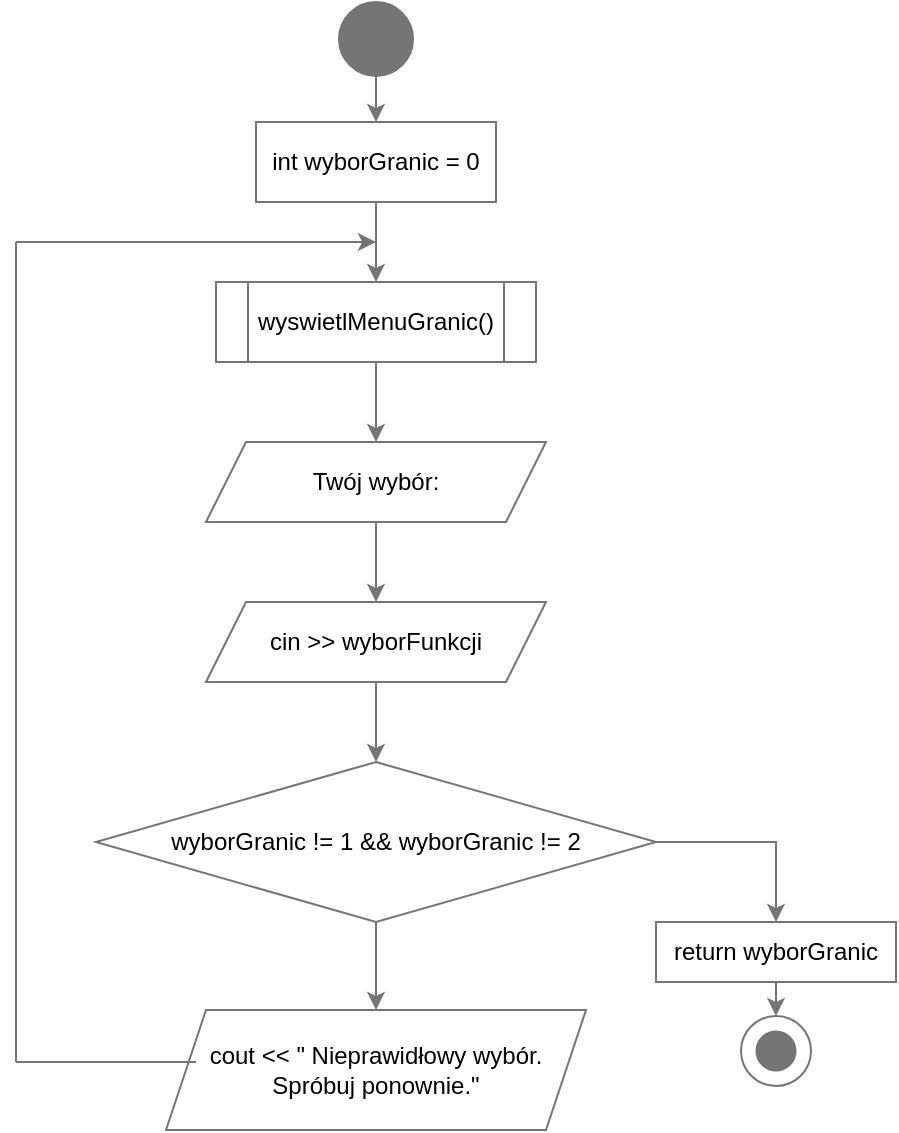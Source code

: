 <mxfile version="26.0.11">
  <diagram name="Страница — 1" id="QKCJFVxiNmbFHVc74E6L">
    <mxGraphModel dx="875" dy="464" grid="1" gridSize="10" guides="1" tooltips="1" connect="1" arrows="1" fold="1" page="1" pageScale="1" pageWidth="827" pageHeight="1169" math="0" shadow="0">
      <root>
        <mxCell id="0" />
        <mxCell id="1" parent="0" />
        <mxCell id="nqt-i7BVtpRC-XTgqrte-1" value="" style="ellipse;whiteSpace=wrap;html=1;aspect=fixed;strokeColor=#757575;" parent="1" vertex="1">
          <mxGeometry x="562.5" y="567" width="35" height="35" as="geometry" />
        </mxCell>
        <mxCell id="nqt-i7BVtpRC-XTgqrte-2" value="" style="ellipse;whiteSpace=wrap;html=1;aspect=fixed;strokeColor=#757575;fillColor=#757575;" parent="1" vertex="1">
          <mxGeometry x="570.25" y="574.75" width="19.5" height="19.5" as="geometry" />
        </mxCell>
        <mxCell id="nqt-i7BVtpRC-XTgqrte-12" value="" style="edgeStyle=orthogonalEdgeStyle;rounded=0;orthogonalLoop=1;jettySize=auto;html=1;strokeColor=#757575;" parent="1" source="nqt-i7BVtpRC-XTgqrte-3" target="nqt-i7BVtpRC-XTgqrte-6" edge="1">
          <mxGeometry relative="1" as="geometry" />
        </mxCell>
        <mxCell id="nqt-i7BVtpRC-XTgqrte-3" value="int wyborGranic = 0" style="rounded=0;whiteSpace=wrap;html=1;strokeColor=#757575;" parent="1" vertex="1">
          <mxGeometry x="320" y="120" width="120" height="40" as="geometry" />
        </mxCell>
        <mxCell id="nqt-i7BVtpRC-XTgqrte-11" style="edgeStyle=orthogonalEdgeStyle;rounded=0;orthogonalLoop=1;jettySize=auto;html=1;exitX=0.5;exitY=1;exitDx=0;exitDy=0;strokeColor=#757575;" parent="1" source="nqt-i7BVtpRC-XTgqrte-6" target="nqt-i7BVtpRC-XTgqrte-7" edge="1">
          <mxGeometry relative="1" as="geometry" />
        </mxCell>
        <mxCell id="nqt-i7BVtpRC-XTgqrte-6" value="wyswietlMenuGranic()" style="shape=process;whiteSpace=wrap;html=1;backgroundOutline=1;strokeColor=#757575;" parent="1" vertex="1">
          <mxGeometry x="300" y="200" width="160" height="40" as="geometry" />
        </mxCell>
        <mxCell id="nqt-i7BVtpRC-XTgqrte-10" style="edgeStyle=orthogonalEdgeStyle;rounded=0;orthogonalLoop=1;jettySize=auto;html=1;exitX=0.5;exitY=1;exitDx=0;exitDy=0;entryX=0.5;entryY=0;entryDx=0;entryDy=0;strokeColor=#757575;" parent="1" source="nqt-i7BVtpRC-XTgqrte-7" target="nqt-i7BVtpRC-XTgqrte-8" edge="1">
          <mxGeometry relative="1" as="geometry" />
        </mxCell>
        <mxCell id="nqt-i7BVtpRC-XTgqrte-7" value="Twój wybór:" style="shape=parallelogram;perimeter=parallelogramPerimeter;whiteSpace=wrap;html=1;fixedSize=1;strokeColor=#757575;" parent="1" vertex="1">
          <mxGeometry x="295" y="280" width="170" height="40" as="geometry" />
        </mxCell>
        <mxCell id="nqt-i7BVtpRC-XTgqrte-14" style="edgeStyle=orthogonalEdgeStyle;rounded=0;orthogonalLoop=1;jettySize=auto;html=1;exitX=0.5;exitY=1;exitDx=0;exitDy=0;entryX=0.5;entryY=0;entryDx=0;entryDy=0;strokeColor=#757575;" parent="1" source="nqt-i7BVtpRC-XTgqrte-8" target="nqt-i7BVtpRC-XTgqrte-9" edge="1">
          <mxGeometry relative="1" as="geometry" />
        </mxCell>
        <mxCell id="nqt-i7BVtpRC-XTgqrte-8" value="cin &amp;gt;&amp;gt; wyborFunkcji" style="shape=parallelogram;perimeter=parallelogramPerimeter;whiteSpace=wrap;html=1;fixedSize=1;strokeColor=#757575;" parent="1" vertex="1">
          <mxGeometry x="295" y="360" width="170" height="40" as="geometry" />
        </mxCell>
        <mxCell id="r1O5XjH7Dip_zGiXYmBZ-2" style="edgeStyle=orthogonalEdgeStyle;rounded=0;orthogonalLoop=1;jettySize=auto;html=1;exitX=1;exitY=0.5;exitDx=0;exitDy=0;entryX=0.5;entryY=0;entryDx=0;entryDy=0;strokeColor=#757575;" edge="1" parent="1" source="nqt-i7BVtpRC-XTgqrte-9" target="nqt-i7BVtpRC-XTgqrte-18">
          <mxGeometry relative="1" as="geometry" />
        </mxCell>
        <mxCell id="r1O5XjH7Dip_zGiXYmBZ-3" style="edgeStyle=orthogonalEdgeStyle;rounded=0;orthogonalLoop=1;jettySize=auto;html=1;exitX=0.5;exitY=1;exitDx=0;exitDy=0;strokeColor=#757575;" edge="1" parent="1" source="nqt-i7BVtpRC-XTgqrte-9" target="nqt-i7BVtpRC-XTgqrte-16">
          <mxGeometry relative="1" as="geometry" />
        </mxCell>
        <mxCell id="nqt-i7BVtpRC-XTgqrte-9" value="wyborGranic != 1 &amp;amp;&amp;amp; wyborGranic != 2" style="rhombus;whiteSpace=wrap;html=1;strokeColor=#757575;" parent="1" vertex="1">
          <mxGeometry x="240" y="440" width="280" height="80" as="geometry" />
        </mxCell>
        <mxCell id="nqt-i7BVtpRC-XTgqrte-16" value="cout &amp;lt;&amp;lt; &quot; Nieprawidłowy wybór. Spróbuj ponownie.&quot;" style="shape=parallelogram;perimeter=parallelogramPerimeter;whiteSpace=wrap;html=1;fixedSize=1;strokeColor=#757575;" parent="1" vertex="1">
          <mxGeometry x="275" y="564" width="210" height="60" as="geometry" />
        </mxCell>
        <mxCell id="nqt-i7BVtpRC-XTgqrte-22" style="edgeStyle=orthogonalEdgeStyle;rounded=0;orthogonalLoop=1;jettySize=auto;html=1;exitX=0.5;exitY=1;exitDx=0;exitDy=0;entryX=0.5;entryY=0;entryDx=0;entryDy=0;strokeColor=#757575;" parent="1" source="nqt-i7BVtpRC-XTgqrte-18" target="nqt-i7BVtpRC-XTgqrte-1" edge="1">
          <mxGeometry relative="1" as="geometry" />
        </mxCell>
        <mxCell id="nqt-i7BVtpRC-XTgqrte-18" value="return wyborGranic" style="rounded=0;whiteSpace=wrap;html=1;strokeColor=#757575;" parent="1" vertex="1">
          <mxGeometry x="520" y="520" width="120" height="30" as="geometry" />
        </mxCell>
        <mxCell id="nqt-i7BVtpRC-XTgqrte-21" style="edgeStyle=orthogonalEdgeStyle;rounded=0;orthogonalLoop=1;jettySize=auto;html=1;exitX=0.5;exitY=1;exitDx=0;exitDy=0;entryX=0.5;entryY=0;entryDx=0;entryDy=0;strokeColor=#757575;" parent="1" source="nqt-i7BVtpRC-XTgqrte-20" target="nqt-i7BVtpRC-XTgqrte-3" edge="1">
          <mxGeometry relative="1" as="geometry" />
        </mxCell>
        <mxCell id="nqt-i7BVtpRC-XTgqrte-20" value="" style="ellipse;whiteSpace=wrap;html=1;aspect=fixed;fillColor=#757575;strokeColor=#757575;" parent="1" vertex="1">
          <mxGeometry x="361.5" y="60" width="37" height="37" as="geometry" />
        </mxCell>
        <mxCell id="r1O5XjH7Dip_zGiXYmBZ-5" value="" style="endArrow=none;html=1;rounded=0;strokeColor=#757575;" edge="1" parent="1">
          <mxGeometry width="50" height="50" relative="1" as="geometry">
            <mxPoint x="200" y="590" as="sourcePoint" />
            <mxPoint x="290" y="590" as="targetPoint" />
          </mxGeometry>
        </mxCell>
        <mxCell id="r1O5XjH7Dip_zGiXYmBZ-6" value="" style="endArrow=none;html=1;rounded=0;strokeColor=#757575;" edge="1" parent="1">
          <mxGeometry width="50" height="50" relative="1" as="geometry">
            <mxPoint x="200" y="590" as="sourcePoint" />
            <mxPoint x="200" y="180" as="targetPoint" />
          </mxGeometry>
        </mxCell>
        <mxCell id="r1O5XjH7Dip_zGiXYmBZ-7" value="" style="endArrow=classic;html=1;rounded=0;strokeColor=#757575;" edge="1" parent="1">
          <mxGeometry width="50" height="50" relative="1" as="geometry">
            <mxPoint x="200" y="180" as="sourcePoint" />
            <mxPoint x="380" y="180" as="targetPoint" />
          </mxGeometry>
        </mxCell>
      </root>
    </mxGraphModel>
  </diagram>
</mxfile>
